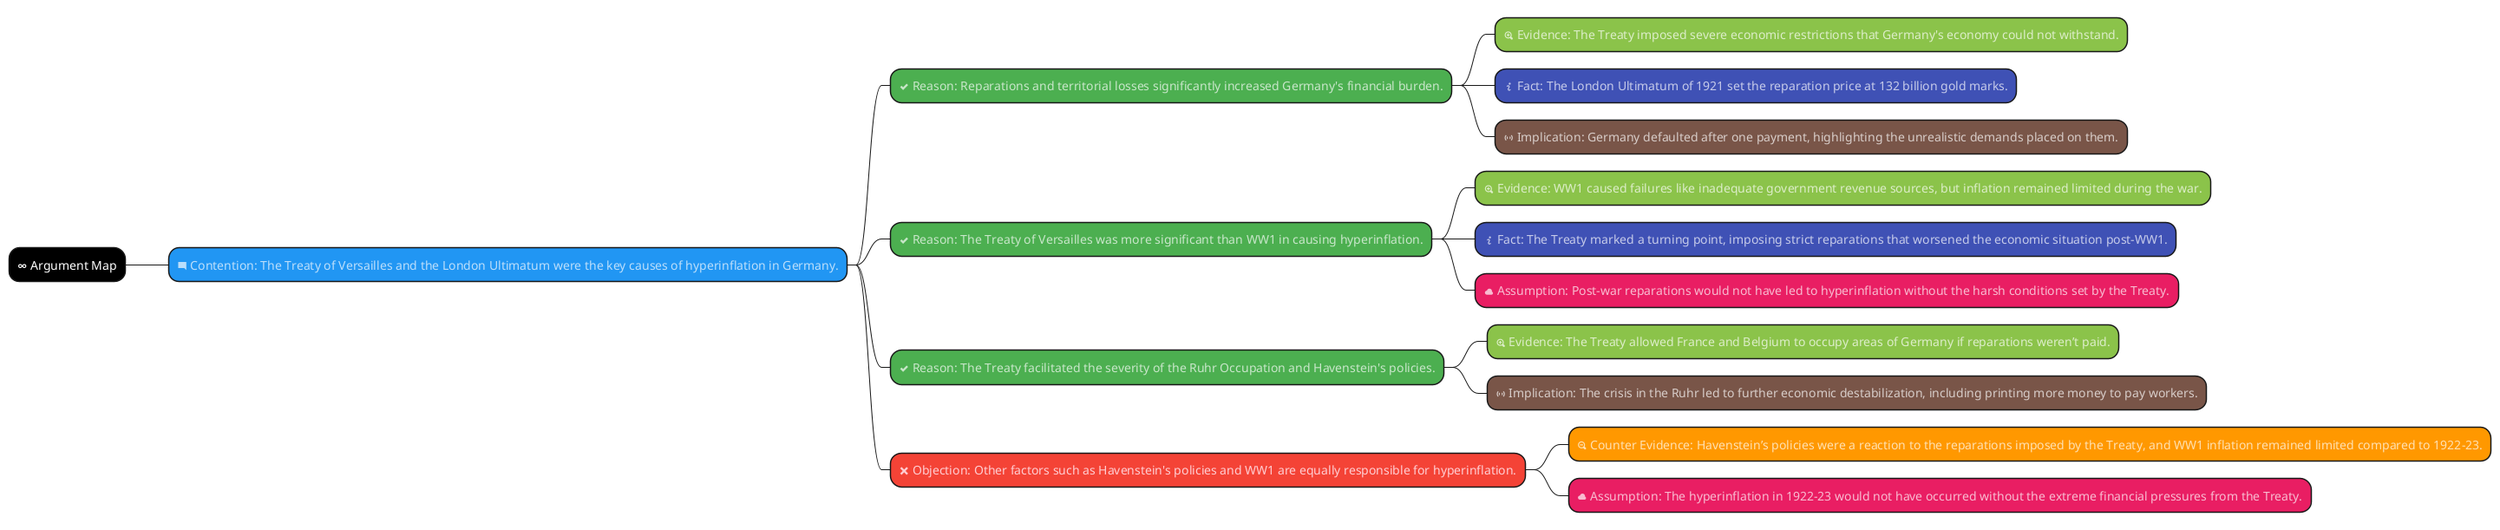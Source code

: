 @startmindmap
*[#000000] <color:#FFFFFF><&infinity> Argument Map

**[#2196F3] <color:#BBDEFB><&comment-square> Contention: The Treaty of Versailles and the London Ultimatum were the key causes of hyperinflation in Germany.
***[#4CAF50] <color:#C8E6C9><&check> Reason: Reparations and territorial losses significantly increased Germany's financial burden.
****[#8BC34A] <color:#DCEDC8><&zoom-in> Evidence: The Treaty imposed severe economic restrictions that Germany's economy could not withstand.
****[#3F51B5] <color:#C5CAE9><&info> Fact: The London Ultimatum of 1921 set the reparation price at 132 billion gold marks.
****[#795548] <color:#D7CCC8><&audio> Implication: Germany defaulted after one payment, highlighting the unrealistic demands placed on them.
***[#4CAF50] <color:#C8E6C9><&check> Reason: The Treaty of Versailles was more significant than WW1 in causing hyperinflation.
****[#8BC34A] <color:#DCEDC8><&zoom-in> Evidence: WW1 caused failures like inadequate government revenue sources, but inflation remained limited during the war.
****[#3F51B5] <color:#C5CAE9><&info> Fact: The Treaty marked a turning point, imposing strict reparations that worsened the economic situation post-WW1.
****[#E91E63] <color:#F8BBD0><&cloud> Assumption: Post-war reparations would not have led to hyperinflation without the harsh conditions set by the Treaty.
***[#4CAF50] <color:#C8E6C9><&check> Reason: The Treaty facilitated the severity of the Ruhr Occupation and Havenstein's policies.
****[#8BC34A] <color:#DCEDC8><&zoom-in> Evidence: The Treaty allowed France and Belgium to occupy areas of Germany if reparations weren’t paid.
****[#795548] <color:#D7CCC8><&audio> Implication: The crisis in the Ruhr led to further economic destabilization, including printing more money to pay workers.
***[#F44336] <color:#FFCDD2><&x> Objection: Other factors such as Havenstein's policies and WW1 are equally responsible for hyperinflation.
****[#FF9800] <color:#FFE0B2><&zoom-out> Counter Evidence: Havenstein’s policies were a reaction to the reparations imposed by the Treaty, and WW1 inflation remained limited compared to 1922-23.
****[#E91E63] <color:#F8BBD0><&cloud> Assumption: The hyperinflation in 1922-23 would not have occurred without the extreme financial pressures from the Treaty.

@endmindmap

